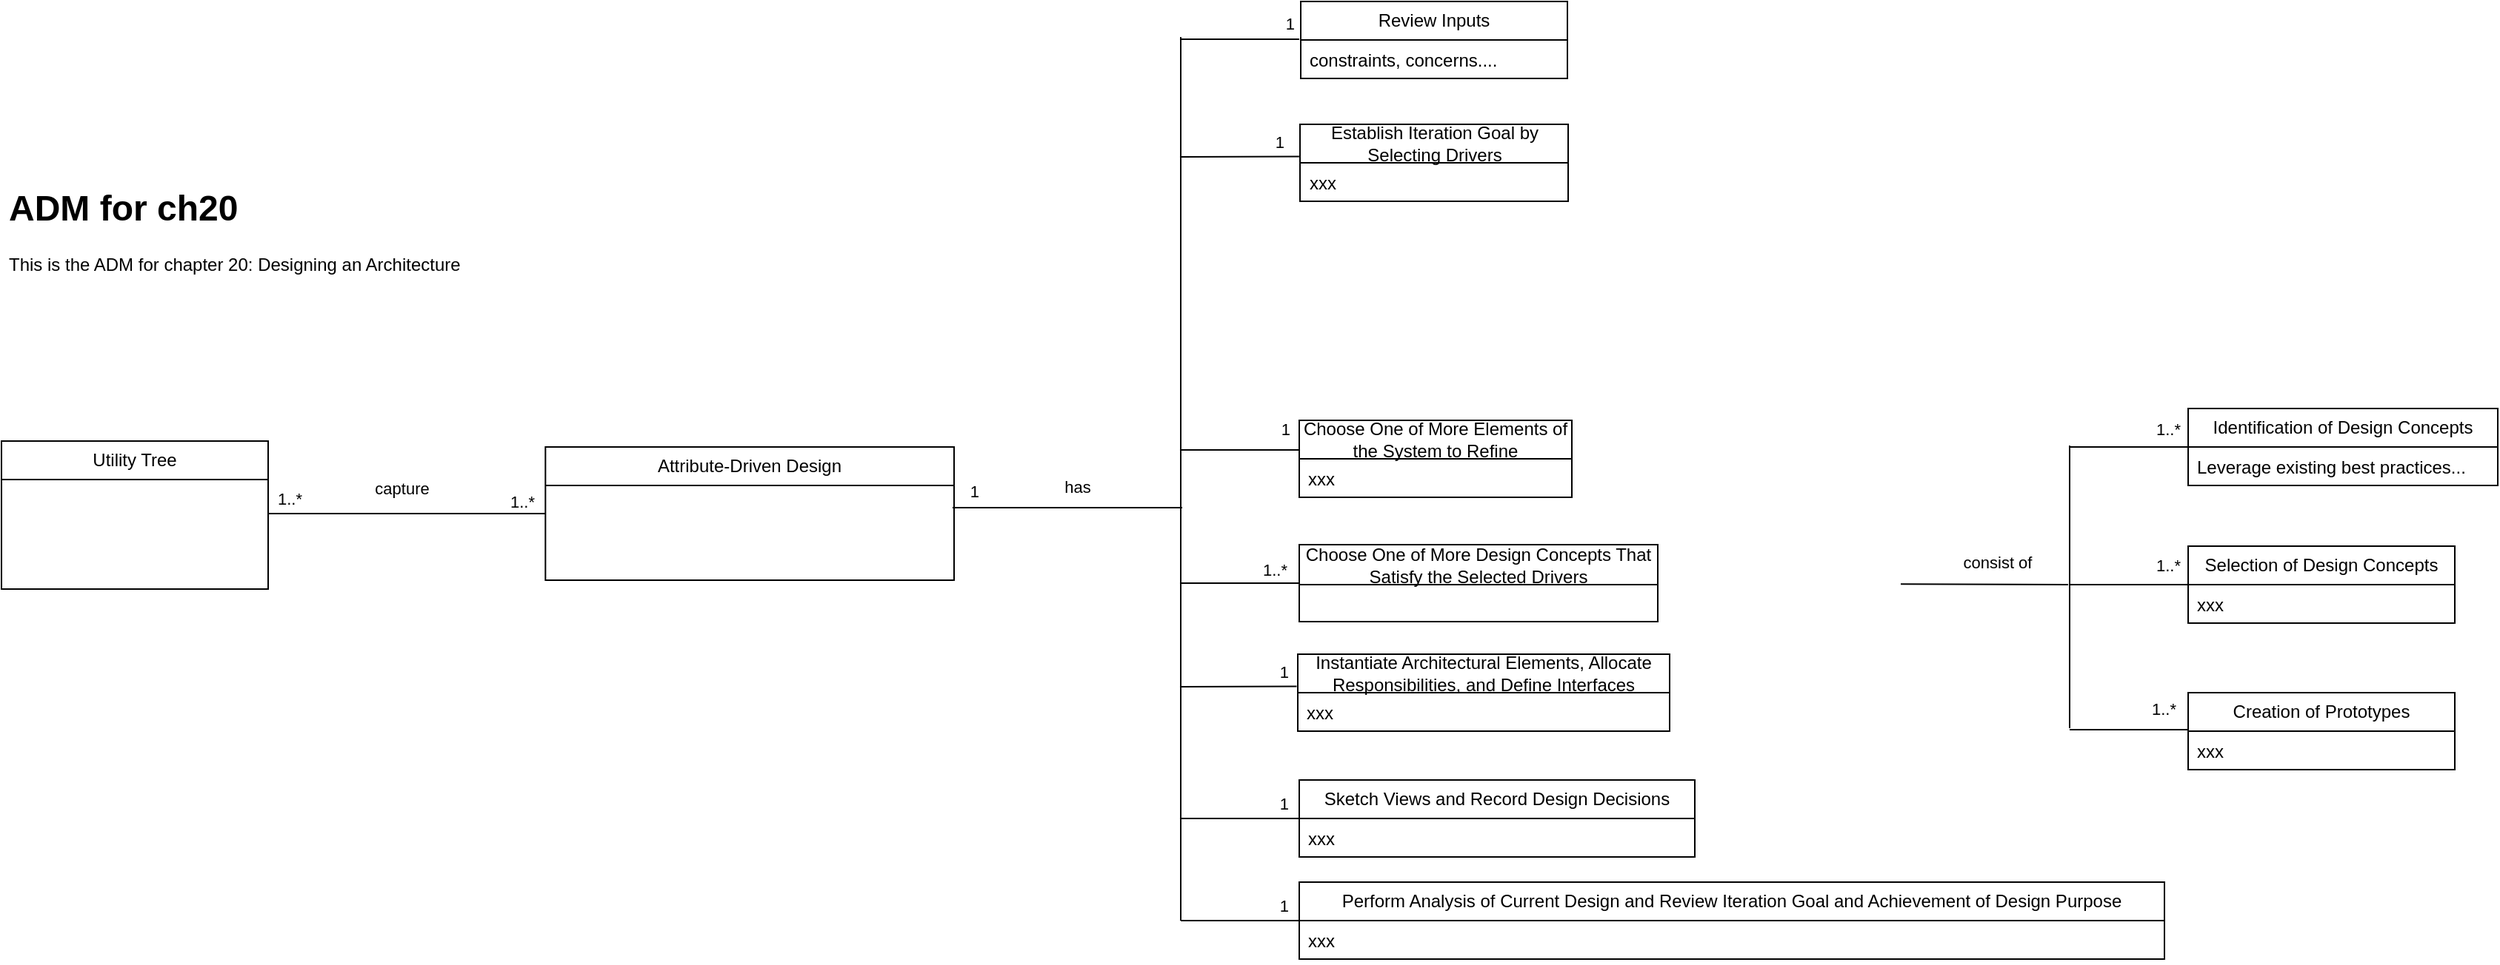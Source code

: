 <mxfile version="22.1.7" type="github">
  <diagram name="Page-1" id="c4acf3e9-155e-7222-9cf6-157b1a14988f">
    <mxGraphModel dx="866" dy="502" grid="0" gridSize="10" guides="1" tooltips="1" connect="1" arrows="1" fold="1" page="0" pageScale="1" pageWidth="850" pageHeight="1100" background="none" math="0" shadow="0">
      <root>
        <mxCell id="0" />
        <mxCell id="1" parent="0" />
        <mxCell id="OZuqmoxS4hGVeMsFbTug-1" value="&lt;h1&gt;ADM for ch20&lt;/h1&gt;&lt;p&gt;This is the ADM for chapter 20: Designing an Architecture&lt;/p&gt;" style="text;html=1;strokeColor=none;fillColor=none;spacing=5;spacingTop=-20;whiteSpace=wrap;overflow=hidden;rounded=0;" parent="1" vertex="1">
          <mxGeometry x="320" y="203" width="315" height="120" as="geometry" />
        </mxCell>
        <mxCell id="OZuqmoxS4hGVeMsFbTug-35" value="Utility Tree" style="swimlane;fontStyle=0;childLayout=stackLayout;horizontal=1;startSize=26;fillColor=none;horizontalStack=0;resizeParent=1;resizeParentMax=0;resizeLast=0;collapsible=1;marginBottom=0;whiteSpace=wrap;html=1;" parent="1" vertex="1">
          <mxGeometry x="320" y="380" width="180" height="100" as="geometry" />
        </mxCell>
        <mxCell id="Bf2Zrh9VJoYy281yFuav-2" value="Attribute-Driven Design" style="swimlane;fontStyle=0;childLayout=stackLayout;horizontal=1;startSize=26;fillColor=none;horizontalStack=0;resizeParent=1;resizeParentMax=0;resizeLast=0;collapsible=1;marginBottom=0;whiteSpace=wrap;html=1;" parent="1" vertex="1">
          <mxGeometry x="687.17" y="384" width="275.83" height="90" as="geometry" />
        </mxCell>
        <mxCell id="Bf2Zrh9VJoYy281yFuav-4" value="" style="endArrow=none;html=1;rounded=0;entryX=0;entryY=0.5;entryDx=0;entryDy=0;" parent="1" target="Bf2Zrh9VJoYy281yFuav-2" edge="1">
          <mxGeometry width="50" height="50" relative="1" as="geometry">
            <mxPoint x="500.17" y="429" as="sourcePoint" />
            <mxPoint x="629.17" y="429.156" as="targetPoint" />
          </mxGeometry>
        </mxCell>
        <mxCell id="Bf2Zrh9VJoYy281yFuav-6" value="1..*" style="edgeLabel;resizable=0;html=1;align=right;verticalAlign=bottom;" parent="1" connectable="0" vertex="1">
          <mxGeometry x="680.17" y="429.0" as="geometry" />
        </mxCell>
        <mxCell id="8VK9so_CP51kFQA9M_FP-1" value="" style="endArrow=none;html=1;rounded=0;" parent="1" edge="1">
          <mxGeometry width="50" height="50" relative="1" as="geometry">
            <mxPoint x="962" y="425" as="sourcePoint" />
            <mxPoint x="1117" y="425" as="targetPoint" />
          </mxGeometry>
        </mxCell>
        <mxCell id="8VK9so_CP51kFQA9M_FP-3" value="" style="endArrow=none;html=1;rounded=0;" parent="1" edge="1">
          <mxGeometry width="50" height="50" relative="1" as="geometry">
            <mxPoint x="1116" y="704" as="sourcePoint" />
            <mxPoint x="1116" y="485" as="targetPoint" />
          </mxGeometry>
        </mxCell>
        <mxCell id="8VK9so_CP51kFQA9M_FP-4" value="" style="endArrow=none;html=1;rounded=0;" parent="1" edge="1">
          <mxGeometry width="50" height="50" relative="1" as="geometry">
            <mxPoint x="1116" y="476" as="sourcePoint" />
            <mxPoint x="1196" y="476" as="targetPoint" />
          </mxGeometry>
        </mxCell>
        <mxCell id="8VK9so_CP51kFQA9M_FP-5" value="Choose One of More Design Concepts That Satisfy the Selected Drivers" style="swimlane;fontStyle=0;childLayout=stackLayout;horizontal=1;startSize=27;fillColor=none;horizontalStack=0;resizeParent=1;resizeParentMax=0;resizeLast=0;collapsible=1;marginBottom=0;whiteSpace=wrap;html=1;" parent="1" vertex="1">
          <mxGeometry x="1196" y="450" width="242" height="52" as="geometry" />
        </mxCell>
        <mxCell id="8VK9so_CP51kFQA9M_FP-10" value="" style="endArrow=none;html=1;rounded=0;" parent="1" edge="1">
          <mxGeometry width="50" height="50" relative="1" as="geometry">
            <mxPoint x="1116" y="635" as="sourcePoint" />
            <mxPoint x="1196" y="635" as="targetPoint" />
          </mxGeometry>
        </mxCell>
        <mxCell id="8VK9so_CP51kFQA9M_FP-11" value="Sketch Views and Record Design Decisions" style="swimlane;fontStyle=0;childLayout=stackLayout;horizontal=1;startSize=26;fillColor=none;horizontalStack=0;resizeParent=1;resizeParentMax=0;resizeLast=0;collapsible=1;marginBottom=0;whiteSpace=wrap;html=1;" parent="1" vertex="1">
          <mxGeometry x="1196" y="609" width="267" height="52" as="geometry" />
        </mxCell>
        <mxCell id="8VK9so_CP51kFQA9M_FP-12" value="xxx" style="text;strokeColor=none;fillColor=none;align=left;verticalAlign=top;spacingLeft=4;spacingRight=4;overflow=hidden;rotatable=0;points=[[0,0.5],[1,0.5]];portConstraint=eastwest;whiteSpace=wrap;html=1;" parent="8VK9so_CP51kFQA9M_FP-11" vertex="1">
          <mxGeometry y="26" width="267" height="26" as="geometry" />
        </mxCell>
        <mxCell id="8VK9so_CP51kFQA9M_FP-13" value="1" style="edgeLabel;resizable=0;html=1;align=right;verticalAlign=bottom;" parent="1" connectable="0" vertex="1">
          <mxGeometry x="980.0" y="422.0" as="geometry" />
        </mxCell>
        <mxCell id="8VK9so_CP51kFQA9M_FP-45" value="capture" style="edgeLabel;html=1;align=center;verticalAlign=middle;resizable=0;points=[];" parent="1" vertex="1" connectable="0">
          <mxGeometry x="590.172" y="411.998" as="geometry" />
        </mxCell>
        <mxCell id="9lrhff4a6AsnfSLG2jbU-1" value="has" style="edgeLabel;html=1;align=center;verticalAlign=middle;resizable=0;points=[];" parent="1" vertex="1" connectable="0">
          <mxGeometry x="1077.002" y="352.998" as="geometry">
            <mxPoint x="-31" y="58" as="offset" />
          </mxGeometry>
        </mxCell>
        <mxCell id="9lrhff4a6AsnfSLG2jbU-2" value="Instantiate Architectural Elements, Allocate Responsibilities, and Define Interfaces" style="swimlane;fontStyle=0;childLayout=stackLayout;horizontal=1;startSize=26;fillColor=none;horizontalStack=0;resizeParent=1;resizeParentMax=0;resizeLast=0;collapsible=1;marginBottom=0;whiteSpace=wrap;html=1;" parent="1" vertex="1">
          <mxGeometry x="1195" y="524" width="251" height="52" as="geometry" />
        </mxCell>
        <mxCell id="9lrhff4a6AsnfSLG2jbU-3" value="xxx" style="text;strokeColor=none;fillColor=none;align=left;verticalAlign=top;spacingLeft=4;spacingRight=4;overflow=hidden;rotatable=0;points=[[0,0.5],[1,0.5]];portConstraint=eastwest;whiteSpace=wrap;html=1;" parent="9lrhff4a6AsnfSLG2jbU-2" vertex="1">
          <mxGeometry y="26" width="251" height="26" as="geometry" />
        </mxCell>
        <mxCell id="9lrhff4a6AsnfSLG2jbU-5" value="" style="endArrow=none;html=1;rounded=0;entryX=-0.003;entryY=0.418;entryDx=0;entryDy=0;entryPerimeter=0;" parent="1" target="9lrhff4a6AsnfSLG2jbU-2" edge="1">
          <mxGeometry width="50" height="50" relative="1" as="geometry">
            <mxPoint x="1116" y="546" as="sourcePoint" />
            <mxPoint x="1142" y="500" as="targetPoint" />
          </mxGeometry>
        </mxCell>
        <mxCell id="9lrhff4a6AsnfSLG2jbU-32" value="1..*" style="edgeLabel;resizable=0;html=1;align=right;verticalAlign=bottom;" parent="1" connectable="0" vertex="1">
          <mxGeometry x="523.0" y="427.0" as="geometry" />
        </mxCell>
        <mxCell id="BTqThTdDFxi0YbiNSHeH-1" value="" style="endArrow=none;html=1;rounded=0;" edge="1" parent="1">
          <mxGeometry width="50" height="50" relative="1" as="geometry">
            <mxPoint x="1116" y="386" as="sourcePoint" />
            <mxPoint x="1116" y="107" as="targetPoint" />
          </mxGeometry>
        </mxCell>
        <mxCell id="BTqThTdDFxi0YbiNSHeH-2" value="" style="endArrow=none;html=1;rounded=0;" edge="1" parent="1">
          <mxGeometry width="50" height="50" relative="1" as="geometry">
            <mxPoint x="1116" y="108.5" as="sourcePoint" />
            <mxPoint x="1196" y="108.5" as="targetPoint" />
          </mxGeometry>
        </mxCell>
        <mxCell id="BTqThTdDFxi0YbiNSHeH-3" value="Review Inputs" style="swimlane;fontStyle=0;childLayout=stackLayout;horizontal=1;startSize=26;fillColor=none;horizontalStack=0;resizeParent=1;resizeParentMax=0;resizeLast=0;collapsible=1;marginBottom=0;whiteSpace=wrap;html=1;" vertex="1" parent="1">
          <mxGeometry x="1197.0" y="83" width="180" height="52" as="geometry" />
        </mxCell>
        <mxCell id="BTqThTdDFxi0YbiNSHeH-4" value="constraints, concerns...." style="text;strokeColor=none;fillColor=none;align=left;verticalAlign=top;spacingLeft=4;spacingRight=4;overflow=hidden;rotatable=0;points=[[0,0.5],[1,0.5]];portConstraint=eastwest;whiteSpace=wrap;html=1;" vertex="1" parent="BTqThTdDFxi0YbiNSHeH-3">
          <mxGeometry y="26" width="180" height="26" as="geometry" />
        </mxCell>
        <mxCell id="BTqThTdDFxi0YbiNSHeH-5" value="" style="endArrow=none;html=1;rounded=0;" edge="1" parent="1">
          <mxGeometry width="50" height="50" relative="1" as="geometry">
            <mxPoint x="1116" y="386" as="sourcePoint" />
            <mxPoint x="1196" y="386" as="targetPoint" />
          </mxGeometry>
        </mxCell>
        <mxCell id="BTqThTdDFxi0YbiNSHeH-6" value="Choose One of More Elements of the System to Refine" style="swimlane;fontStyle=0;childLayout=stackLayout;horizontal=1;startSize=26;fillColor=none;horizontalStack=0;resizeParent=1;resizeParentMax=0;resizeLast=0;collapsible=1;marginBottom=0;whiteSpace=wrap;html=1;" vertex="1" parent="1">
          <mxGeometry x="1196" y="366" width="184" height="52" as="geometry" />
        </mxCell>
        <mxCell id="BTqThTdDFxi0YbiNSHeH-7" value="xxx" style="text;strokeColor=none;fillColor=none;align=left;verticalAlign=top;spacingLeft=4;spacingRight=4;overflow=hidden;rotatable=0;points=[[0,0.5],[1,0.5]];portConstraint=eastwest;whiteSpace=wrap;html=1;" vertex="1" parent="BTqThTdDFxi0YbiNSHeH-6">
          <mxGeometry y="26" width="184" height="26" as="geometry" />
        </mxCell>
        <mxCell id="BTqThTdDFxi0YbiNSHeH-8" value="Establish Iteration Goal by Selecting Drivers" style="swimlane;fontStyle=0;childLayout=stackLayout;horizontal=1;startSize=26;fillColor=none;horizontalStack=0;resizeParent=1;resizeParentMax=0;resizeLast=0;collapsible=1;marginBottom=0;whiteSpace=wrap;html=1;" vertex="1" parent="1">
          <mxGeometry x="1196.5" y="166" width="181" height="52" as="geometry" />
        </mxCell>
        <mxCell id="BTqThTdDFxi0YbiNSHeH-9" value="xxx" style="text;strokeColor=none;fillColor=none;align=left;verticalAlign=top;spacingLeft=4;spacingRight=4;overflow=hidden;rotatable=0;points=[[0,0.5],[1,0.5]];portConstraint=eastwest;whiteSpace=wrap;html=1;" vertex="1" parent="BTqThTdDFxi0YbiNSHeH-8">
          <mxGeometry y="26" width="181" height="26" as="geometry" />
        </mxCell>
        <mxCell id="BTqThTdDFxi0YbiNSHeH-11" value="" style="endArrow=none;html=1;rounded=0;entryX=-0.003;entryY=0.418;entryDx=0;entryDy=0;entryPerimeter=0;" edge="1" parent="1" target="BTqThTdDFxi0YbiNSHeH-8">
          <mxGeometry width="50" height="50" relative="1" as="geometry">
            <mxPoint x="1116" y="188" as="sourcePoint" />
            <mxPoint x="1142" y="251" as="targetPoint" />
          </mxGeometry>
        </mxCell>
        <mxCell id="BTqThTdDFxi0YbiNSHeH-16" value="" style="endArrow=none;html=1;rounded=0;" edge="1" parent="1">
          <mxGeometry width="50" height="50" relative="1" as="geometry">
            <mxPoint x="1116" y="486" as="sourcePoint" />
            <mxPoint x="1116" y="385" as="targetPoint" />
          </mxGeometry>
        </mxCell>
        <mxCell id="BTqThTdDFxi0YbiNSHeH-17" value="1" style="edgeLabel;resizable=0;html=1;align=right;verticalAlign=bottom;" connectable="0" vertex="1" parent="1">
          <mxGeometry x="1193.0" y="106.0" as="geometry" />
        </mxCell>
        <mxCell id="BTqThTdDFxi0YbiNSHeH-18" value="1" style="edgeLabel;resizable=0;html=1;align=right;verticalAlign=bottom;" connectable="0" vertex="1" parent="1">
          <mxGeometry x="1186.0" y="186.0" as="geometry" />
        </mxCell>
        <mxCell id="BTqThTdDFxi0YbiNSHeH-19" value="1" style="edgeLabel;resizable=0;html=1;align=right;verticalAlign=bottom;" connectable="0" vertex="1" parent="1">
          <mxGeometry x="1190.0" y="380.0" as="geometry" />
        </mxCell>
        <mxCell id="BTqThTdDFxi0YbiNSHeH-21" value="1" style="edgeLabel;resizable=0;html=1;align=right;verticalAlign=bottom;" connectable="0" vertex="1" parent="1">
          <mxGeometry x="1189.0" y="544.0" as="geometry" />
        </mxCell>
        <mxCell id="BTqThTdDFxi0YbiNSHeH-22" value="1" style="edgeLabel;resizable=0;html=1;align=right;verticalAlign=bottom;" connectable="0" vertex="1" parent="1">
          <mxGeometry x="1211.0" y="583.0" as="geometry">
            <mxPoint x="-22" y="50" as="offset" />
          </mxGeometry>
        </mxCell>
        <mxCell id="BTqThTdDFxi0YbiNSHeH-23" value="" style="endArrow=none;html=1;rounded=0;" edge="1" parent="1">
          <mxGeometry width="50" height="50" relative="1" as="geometry">
            <mxPoint x="1116" y="704" as="sourcePoint" />
            <mxPoint x="1196" y="704" as="targetPoint" />
          </mxGeometry>
        </mxCell>
        <mxCell id="BTqThTdDFxi0YbiNSHeH-24" value="Perform Analysis of Current Design and Review Iteration Goal and Achievement of Design Purpose" style="swimlane;fontStyle=0;childLayout=stackLayout;horizontal=1;startSize=26;fillColor=none;horizontalStack=0;resizeParent=1;resizeParentMax=0;resizeLast=0;collapsible=1;marginBottom=0;whiteSpace=wrap;html=1;" vertex="1" parent="1">
          <mxGeometry x="1196" y="678" width="584" height="52" as="geometry" />
        </mxCell>
        <mxCell id="BTqThTdDFxi0YbiNSHeH-25" value="xxx" style="text;strokeColor=none;fillColor=none;align=left;verticalAlign=top;spacingLeft=4;spacingRight=4;overflow=hidden;rotatable=0;points=[[0,0.5],[1,0.5]];portConstraint=eastwest;whiteSpace=wrap;html=1;" vertex="1" parent="BTqThTdDFxi0YbiNSHeH-24">
          <mxGeometry y="26" width="584" height="26" as="geometry" />
        </mxCell>
        <mxCell id="BTqThTdDFxi0YbiNSHeH-26" value="1" style="edgeLabel;resizable=0;html=1;align=right;verticalAlign=bottom;" connectable="0" vertex="1" parent="1">
          <mxGeometry x="1211.0" y="652.0" as="geometry">
            <mxPoint x="-22" y="50" as="offset" />
          </mxGeometry>
        </mxCell>
        <mxCell id="BTqThTdDFxi0YbiNSHeH-28" value="" style="endArrow=none;html=1;rounded=0;" edge="1" parent="1">
          <mxGeometry width="50" height="50" relative="1" as="geometry">
            <mxPoint x="1716" y="574" as="sourcePoint" />
            <mxPoint x="1716" y="383" as="targetPoint" />
          </mxGeometry>
        </mxCell>
        <mxCell id="BTqThTdDFxi0YbiNSHeH-29" value="" style="endArrow=none;html=1;rounded=0;" edge="1" parent="1">
          <mxGeometry width="50" height="50" relative="1" as="geometry">
            <mxPoint x="1716" y="477" as="sourcePoint" />
            <mxPoint x="1796" y="477" as="targetPoint" />
          </mxGeometry>
        </mxCell>
        <mxCell id="BTqThTdDFxi0YbiNSHeH-30" value="Selection of Design Concepts" style="swimlane;fontStyle=0;childLayout=stackLayout;horizontal=1;startSize=26;fillColor=none;horizontalStack=0;resizeParent=1;resizeParentMax=0;resizeLast=0;collapsible=1;marginBottom=0;whiteSpace=wrap;html=1;" vertex="1" parent="1">
          <mxGeometry x="1796.0" y="451" width="180" height="52" as="geometry" />
        </mxCell>
        <mxCell id="BTqThTdDFxi0YbiNSHeH-31" value="xxx" style="text;strokeColor=none;fillColor=none;align=left;verticalAlign=top;spacingLeft=4;spacingRight=4;overflow=hidden;rotatable=0;points=[[0,0.5],[1,0.5]];portConstraint=eastwest;whiteSpace=wrap;html=1;" vertex="1" parent="BTqThTdDFxi0YbiNSHeH-30">
          <mxGeometry y="26" width="180" height="26" as="geometry" />
        </mxCell>
        <mxCell id="BTqThTdDFxi0YbiNSHeH-32" value="" style="endArrow=none;html=1;rounded=0;" edge="1" parent="1">
          <mxGeometry width="50" height="50" relative="1" as="geometry">
            <mxPoint x="1716" y="575" as="sourcePoint" />
            <mxPoint x="1796" y="575" as="targetPoint" />
          </mxGeometry>
        </mxCell>
        <mxCell id="BTqThTdDFxi0YbiNSHeH-33" value="Creation of Prototypes" style="swimlane;fontStyle=0;childLayout=stackLayout;horizontal=1;startSize=26;fillColor=none;horizontalStack=0;resizeParent=1;resizeParentMax=0;resizeLast=0;collapsible=1;marginBottom=0;whiteSpace=wrap;html=1;" vertex="1" parent="1">
          <mxGeometry x="1796.0" y="550" width="180" height="52" as="geometry" />
        </mxCell>
        <mxCell id="BTqThTdDFxi0YbiNSHeH-34" value="xxx" style="text;strokeColor=none;fillColor=none;align=left;verticalAlign=top;spacingLeft=4;spacingRight=4;overflow=hidden;rotatable=0;points=[[0,0.5],[1,0.5]];portConstraint=eastwest;whiteSpace=wrap;html=1;" vertex="1" parent="BTqThTdDFxi0YbiNSHeH-33">
          <mxGeometry y="26" width="180" height="26" as="geometry" />
        </mxCell>
        <mxCell id="BTqThTdDFxi0YbiNSHeH-35" value="1..*" style="edgeLabel;resizable=0;html=1;align=right;verticalAlign=bottom;" connectable="0" vertex="1" parent="1">
          <mxGeometry x="1791.0" y="472.0" as="geometry" />
        </mxCell>
        <mxCell id="BTqThTdDFxi0YbiNSHeH-36" value="1..*" style="edgeLabel;resizable=0;html=1;align=right;verticalAlign=bottom;" connectable="0" vertex="1" parent="1">
          <mxGeometry x="1788.0" y="569.0" as="geometry" />
        </mxCell>
        <mxCell id="BTqThTdDFxi0YbiNSHeH-37" value="" style="endArrow=none;html=1;rounded=0;" edge="1" parent="1">
          <mxGeometry width="50" height="50" relative="1" as="geometry">
            <mxPoint x="1716" y="384" as="sourcePoint" />
            <mxPoint x="1796" y="384" as="targetPoint" />
          </mxGeometry>
        </mxCell>
        <mxCell id="BTqThTdDFxi0YbiNSHeH-38" value="Identification of Design Concepts" style="swimlane;fontStyle=0;childLayout=stackLayout;horizontal=1;startSize=26;fillColor=none;horizontalStack=0;resizeParent=1;resizeParentMax=0;resizeLast=0;collapsible=1;marginBottom=0;whiteSpace=wrap;html=1;" vertex="1" parent="1">
          <mxGeometry x="1796" y="358" width="209" height="52" as="geometry" />
        </mxCell>
        <mxCell id="BTqThTdDFxi0YbiNSHeH-39" value="Leverage existing best practices..." style="text;strokeColor=none;fillColor=none;align=left;verticalAlign=top;spacingLeft=4;spacingRight=4;overflow=hidden;rotatable=0;points=[[0,0.5],[1,0.5]];portConstraint=eastwest;whiteSpace=wrap;html=1;" vertex="1" parent="BTqThTdDFxi0YbiNSHeH-38">
          <mxGeometry y="26" width="209" height="26" as="geometry" />
        </mxCell>
        <mxCell id="BTqThTdDFxi0YbiNSHeH-40" value="1..*" style="edgeLabel;resizable=0;html=1;align=right;verticalAlign=bottom;" connectable="0" vertex="1" parent="1">
          <mxGeometry x="1791.0" y="380.0" as="geometry" />
        </mxCell>
        <mxCell id="BTqThTdDFxi0YbiNSHeH-51" value="consist of" style="edgeLabel;html=1;align=center;verticalAlign=middle;resizable=0;points=[];" vertex="1" connectable="0" parent="1">
          <mxGeometry x="1698.002" y="403.998" as="geometry">
            <mxPoint x="-31" y="58" as="offset" />
          </mxGeometry>
        </mxCell>
        <mxCell id="BTqThTdDFxi0YbiNSHeH-53" value="" style="endArrow=none;html=1;rounded=0;exitX=1;exitY=0.5;exitDx=0;exitDy=0;" edge="1" parent="1">
          <mxGeometry width="50" height="50" relative="1" as="geometry">
            <mxPoint x="1602" y="476.6" as="sourcePoint" />
            <mxPoint x="1715" y="477" as="targetPoint" />
          </mxGeometry>
        </mxCell>
        <mxCell id="BTqThTdDFxi0YbiNSHeH-54" value="1..*" style="edgeLabel;resizable=0;html=1;align=right;verticalAlign=bottom;" connectable="0" vertex="1" parent="1">
          <mxGeometry x="707.0" y="452.0" as="geometry">
            <mxPoint x="481" y="23" as="offset" />
          </mxGeometry>
        </mxCell>
      </root>
    </mxGraphModel>
  </diagram>
</mxfile>
